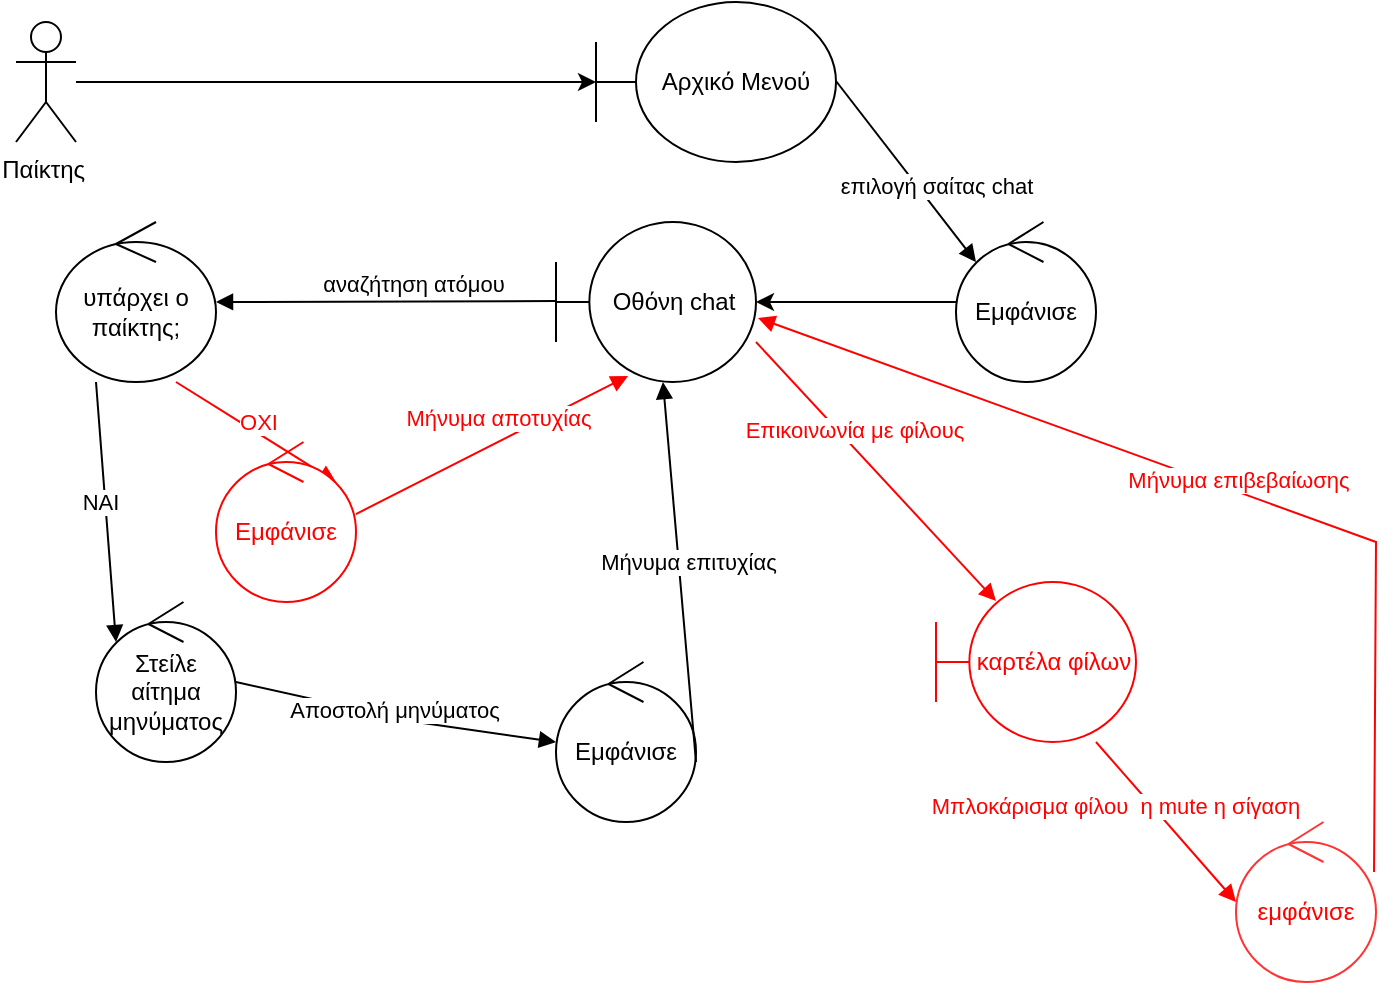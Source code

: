 <mxfile version="18.0.6" type="device"><diagram id="C5RBs43oDa-KdzZeNtuy" name="Page-1"><mxGraphModel dx="1422" dy="1931" grid="1" gridSize="10" guides="1" tooltips="1" connect="1" arrows="1" fold="1" page="1" pageScale="1" pageWidth="827" pageHeight="1169" math="0" shadow="0"><root><mxCell id="WIyWlLk6GJQsqaUBKTNV-0"/><mxCell id="WIyWlLk6GJQsqaUBKTNV-1" parent="WIyWlLk6GJQsqaUBKTNV-0"/><mxCell id="1zNLUO-1Styv1qPj8s78-0" style="edgeStyle=orthogonalEdgeStyle;rounded=0;orthogonalLoop=1;jettySize=auto;html=1;" parent="WIyWlLk6GJQsqaUBKTNV-1" source="1zNLUO-1Styv1qPj8s78-1" edge="1"><mxGeometry relative="1" as="geometry"><mxPoint x="340" y="-500" as="targetPoint"/></mxGeometry></mxCell><mxCell id="1zNLUO-1Styv1qPj8s78-1" value="Παίκτης&amp;nbsp;&lt;br&gt;" style="shape=umlActor;verticalLabelPosition=bottom;verticalAlign=top;html=1;" parent="WIyWlLk6GJQsqaUBKTNV-1" vertex="1"><mxGeometry x="50" y="-530" width="30" height="60" as="geometry"/></mxCell><mxCell id="1zNLUO-1Styv1qPj8s78-2" value="Αρχικό Μενού" style="shape=umlBoundary;whiteSpace=wrap;html=1;" parent="WIyWlLk6GJQsqaUBKTNV-1" vertex="1"><mxGeometry x="340" y="-540" width="120" height="80" as="geometry"/></mxCell><mxCell id="1zNLUO-1Styv1qPj8s78-3" value="επιλογή σαίτας chat&lt;br&gt;" style="html=1;verticalAlign=bottom;endArrow=block;rounded=0;" parent="WIyWlLk6GJQsqaUBKTNV-1" edge="1"><mxGeometry x="0.371" y="3" width="80" relative="1" as="geometry"><mxPoint x="460" y="-500.5" as="sourcePoint"/><mxPoint x="530" y="-410" as="targetPoint"/><mxPoint y="1" as="offset"/></mxGeometry></mxCell><mxCell id="1zNLUO-1Styv1qPj8s78-4" value="Εμφάνισε" style="ellipse;shape=umlControl;whiteSpace=wrap;html=1;" parent="WIyWlLk6GJQsqaUBKTNV-1" vertex="1"><mxGeometry x="520" y="-430" width="70" height="80" as="geometry"/></mxCell><mxCell id="1zNLUO-1Styv1qPj8s78-5" style="edgeStyle=orthogonalEdgeStyle;rounded=0;orthogonalLoop=1;jettySize=auto;html=1;" parent="WIyWlLk6GJQsqaUBKTNV-1" edge="1"><mxGeometry relative="1" as="geometry"><mxPoint x="420" y="-390" as="targetPoint"/><mxPoint x="520" y="-390" as="sourcePoint"/></mxGeometry></mxCell><mxCell id="1zNLUO-1Styv1qPj8s78-7" value="Οθόνη chat" style="shape=umlBoundary;whiteSpace=wrap;html=1;" parent="WIyWlLk6GJQsqaUBKTNV-1" vertex="1"><mxGeometry x="320" y="-430" width="100" height="80" as="geometry"/></mxCell><mxCell id="1zNLUO-1Styv1qPj8s78-8" value="αναζήτηση ατόμου&amp;nbsp;" style="html=1;verticalAlign=bottom;endArrow=block;rounded=0;" parent="WIyWlLk6GJQsqaUBKTNV-1" edge="1"><mxGeometry x="-0.176" width="80" relative="1" as="geometry"><mxPoint x="320" y="-390.5" as="sourcePoint"/><mxPoint x="150" y="-390" as="targetPoint"/><mxPoint as="offset"/></mxGeometry></mxCell><mxCell id="1zNLUO-1Styv1qPj8s78-9" value="υπάρχει ο παίκτης;" style="ellipse;shape=umlControl;whiteSpace=wrap;html=1;" parent="WIyWlLk6GJQsqaUBKTNV-1" vertex="1"><mxGeometry x="70" y="-430" width="80" height="80" as="geometry"/></mxCell><mxCell id="1zNLUO-1Styv1qPj8s78-10" value="ΝΑΙ" style="html=1;verticalAlign=bottom;endArrow=block;rounded=0;exitX=0.622;exitY=1;exitDx=0;exitDy=0;exitPerimeter=0;" parent="WIyWlLk6GJQsqaUBKTNV-1" edge="1"><mxGeometry x="0.062" y="-3" width="80" relative="1" as="geometry"><mxPoint x="90.0" y="-350" as="sourcePoint"/><mxPoint x="100" y="-220" as="targetPoint"/><Array as="points"/><mxPoint as="offset"/></mxGeometry></mxCell><mxCell id="1zNLUO-1Styv1qPj8s78-12" value="ΟΧΙ" style="html=1;verticalAlign=bottom;endArrow=block;rounded=0;strokeColor=#FF0000;fontColor=#FF0000;exitX=0.75;exitY=1;exitDx=0;exitDy=0;exitPerimeter=0;" parent="WIyWlLk6GJQsqaUBKTNV-1" source="1zNLUO-1Styv1qPj8s78-9" edge="1"><mxGeometry x="0.062" y="-3" width="80" relative="1" as="geometry"><mxPoint x="220" y="-247.75" as="sourcePoint"/><mxPoint x="210" y="-300" as="targetPoint"/><mxPoint as="offset"/></mxGeometry></mxCell><mxCell id="1zNLUO-1Styv1qPj8s78-13" value="Στείλε αίτημα μηνύματος" style="ellipse;shape=umlControl;whiteSpace=wrap;html=1;" parent="WIyWlLk6GJQsqaUBKTNV-1" vertex="1"><mxGeometry x="90" y="-240" width="70" height="80" as="geometry"/></mxCell><mxCell id="1zNLUO-1Styv1qPj8s78-14" value="Αποστολή μηνύματος" style="html=1;verticalAlign=bottom;endArrow=block;rounded=0;" parent="WIyWlLk6GJQsqaUBKTNV-1" edge="1"><mxGeometry x="0.004" y="-5" width="80" relative="1" as="geometry"><mxPoint x="160" y="-200" as="sourcePoint"/><mxPoint x="320" y="-170" as="targetPoint"/><mxPoint as="offset"/><Array as="points"><mxPoint x="250" y="-180"/></Array></mxGeometry></mxCell><mxCell id="1zNLUO-1Styv1qPj8s78-16" value="Εμφάνισε" style="ellipse;shape=umlControl;whiteSpace=wrap;html=1;" parent="WIyWlLk6GJQsqaUBKTNV-1" vertex="1"><mxGeometry x="320" y="-210" width="70" height="80" as="geometry"/></mxCell><mxCell id="1zNLUO-1Styv1qPj8s78-19" value="Μήνυμα επιτυχίας" style="html=1;verticalAlign=bottom;endArrow=block;rounded=0;exitX=1.014;exitY=0.513;exitDx=0;exitDy=0;exitPerimeter=0;" parent="WIyWlLk6GJQsqaUBKTNV-1" target="1zNLUO-1Styv1qPj8s78-7" edge="1"><mxGeometry x="-0.045" y="-4" width="80" relative="1" as="geometry"><mxPoint x="390" y="-160.0" as="sourcePoint"/><mxPoint x="510" y="-160" as="targetPoint"/><mxPoint as="offset"/></mxGeometry></mxCell><mxCell id="1zNLUO-1Styv1qPj8s78-20" value="Εμφάνισε" style="ellipse;shape=umlControl;whiteSpace=wrap;html=1;strokeColor=#FF0000;fontColor=#FF0000;" parent="WIyWlLk6GJQsqaUBKTNV-1" vertex="1"><mxGeometry x="150" y="-320" width="70" height="80" as="geometry"/></mxCell><mxCell id="1zNLUO-1Styv1qPj8s78-21" value="Μήνυμα αποτυχίας" style="html=1;verticalAlign=bottom;endArrow=block;rounded=0;exitX=1.043;exitY=0.475;exitDx=0;exitDy=0;exitPerimeter=0;fontColor=#FF0000;strokeColor=#FF0000;entryX=0.36;entryY=0.963;entryDx=0;entryDy=0;entryPerimeter=0;" parent="WIyWlLk6GJQsqaUBKTNV-1" target="1zNLUO-1Styv1qPj8s78-7" edge="1"><mxGeometry x="0.06" y="3" width="80" relative="1" as="geometry"><mxPoint x="220" y="-283.99" as="sourcePoint"/><mxPoint x="390" y="-290" as="targetPoint"/><mxPoint as="offset"/></mxGeometry></mxCell><mxCell id="1zNLUO-1Styv1qPj8s78-23" value="Επικοινωνία με φίλους" style="html=1;verticalAlign=bottom;endArrow=block;rounded=0;exitX=1;exitY=0.75;exitDx=0;exitDy=0;exitPerimeter=0;fontColor=#FF0000;strokeColor=#FF0000;" parent="WIyWlLk6GJQsqaUBKTNV-1" source="1zNLUO-1Styv1qPj8s78-7" edge="1"><mxGeometry x="-0.176" width="80" relative="1" as="geometry"><mxPoint x="710" y="-241" as="sourcePoint"/><mxPoint x="540" y="-240.5" as="targetPoint"/><mxPoint as="offset"/></mxGeometry></mxCell><mxCell id="1zNLUO-1Styv1qPj8s78-24" value="καρτέλα φίλων" style="shape=umlBoundary;whiteSpace=wrap;html=1;strokeColor=#FF0000;fontColor=#FF0000;" parent="WIyWlLk6GJQsqaUBKTNV-1" vertex="1"><mxGeometry x="510" y="-250" width="100" height="80" as="geometry"/></mxCell><mxCell id="1zNLUO-1Styv1qPj8s78-26" value="Μπλοκάρισμα φίλου&amp;nbsp; η mute η σίγαση&amp;nbsp;" style="html=1;verticalAlign=bottom;endArrow=block;rounded=0;exitX=1;exitY=0.75;exitDx=0;exitDy=0;exitPerimeter=0;fontColor=#FF0000;strokeColor=#FF0000;" parent="WIyWlLk6GJQsqaUBKTNV-1" edge="1"><mxGeometry x="-0.271" y="-19" width="80" relative="1" as="geometry"><mxPoint x="590" y="-170" as="sourcePoint"/><mxPoint x="660" y="-90" as="targetPoint"/><mxPoint as="offset"/></mxGeometry></mxCell><mxCell id="1zNLUO-1Styv1qPj8s78-27" value="εμφάνισε" style="ellipse;shape=umlControl;whiteSpace=wrap;html=1;fontColor=#FF0000;strokeColor=#FF3333;" parent="WIyWlLk6GJQsqaUBKTNV-1" vertex="1"><mxGeometry x="660" y="-130" width="70" height="80" as="geometry"/></mxCell><mxCell id="1zNLUO-1Styv1qPj8s78-29" value="Μήνυμα επιβεβαίωσης" style="html=1;verticalAlign=bottom;endArrow=block;rounded=0;exitX=0.986;exitY=0.313;exitDx=0;exitDy=0;exitPerimeter=0;fontColor=#FF0000;strokeColor=#FF0000;entryX=1.01;entryY=0.6;entryDx=0;entryDy=0;entryPerimeter=0;" parent="WIyWlLk6GJQsqaUBKTNV-1" source="1zNLUO-1Styv1qPj8s78-27" target="1zNLUO-1Styv1qPj8s78-7" edge="1"><mxGeometry x="-0.04" y="3" width="80" relative="1" as="geometry"><mxPoint x="810" y="-220" as="sourcePoint"/><mxPoint x="740" y="-290" as="targetPoint"/><mxPoint as="offset"/><Array as="points"><mxPoint x="730" y="-270"/></Array></mxGeometry></mxCell></root></mxGraphModel></diagram></mxfile>
